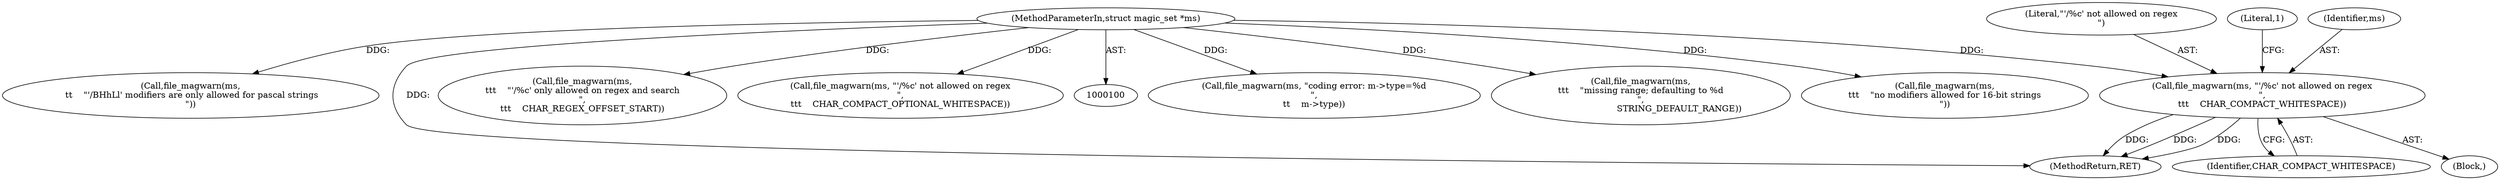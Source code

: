 digraph "0_file_4a284c89d6ef11aca34da65da7d673050a5ea320_0@pointer" {
"1000206" [label="(Call,file_magwarn(ms, \"'/%c' not allowed on regex\n\",\n\t\t\t    CHAR_COMPACT_WHITESPACE))"];
"1000101" [label="(MethodParameterIn,struct magic_set *ms)"];
"1000208" [label="(Literal,\"'/%c' not allowed on regex\n\")"];
"1000206" [label="(Call,file_magwarn(ms, \"'/%c' not allowed on regex\n\",\n\t\t\t    CHAR_COMPACT_WHITESPACE))"];
"1000231" [label="(Call,file_magwarn(ms, \"coding error: m->type=%d\n\",\n\t\t    m->type))"];
"1000212" [label="(Literal,1)"];
"1000183" [label="(Call,file_magwarn(ms,\n\t\t\t    \"missing range; defaulting to %d\n\",\n                            STRING_DEFAULT_RANGE))"];
"1000205" [label="(Block,)"];
"1000149" [label="(Call,file_magwarn(ms,\n\t\t\t    \"no modifiers allowed for 16-bit strings\n\"))"];
"1000129" [label="(Call,file_magwarn(ms,\n \t\t    \"'/BHhLl' modifiers are only allowed for pascal strings\n\"))"];
"1000242" [label="(MethodReturn,RET)"];
"1000167" [label="(Call,file_magwarn(ms,\n\t\t\t    \"'/%c' only allowed on regex and search\n\",\n\t\t\t    CHAR_REGEX_OFFSET_START))"];
"1000222" [label="(Call,file_magwarn(ms, \"'/%c' not allowed on regex\n\",\n\t\t\t    CHAR_COMPACT_OPTIONAL_WHITESPACE))"];
"1000209" [label="(Identifier,CHAR_COMPACT_WHITESPACE)"];
"1000207" [label="(Identifier,ms)"];
"1000101" [label="(MethodParameterIn,struct magic_set *ms)"];
"1000206" -> "1000205"  [label="AST: "];
"1000206" -> "1000209"  [label="CFG: "];
"1000207" -> "1000206"  [label="AST: "];
"1000208" -> "1000206"  [label="AST: "];
"1000209" -> "1000206"  [label="AST: "];
"1000212" -> "1000206"  [label="CFG: "];
"1000206" -> "1000242"  [label="DDG: "];
"1000206" -> "1000242"  [label="DDG: "];
"1000206" -> "1000242"  [label="DDG: "];
"1000101" -> "1000206"  [label="DDG: "];
"1000101" -> "1000100"  [label="AST: "];
"1000101" -> "1000242"  [label="DDG: "];
"1000101" -> "1000129"  [label="DDG: "];
"1000101" -> "1000149"  [label="DDG: "];
"1000101" -> "1000167"  [label="DDG: "];
"1000101" -> "1000183"  [label="DDG: "];
"1000101" -> "1000222"  [label="DDG: "];
"1000101" -> "1000231"  [label="DDG: "];
}
